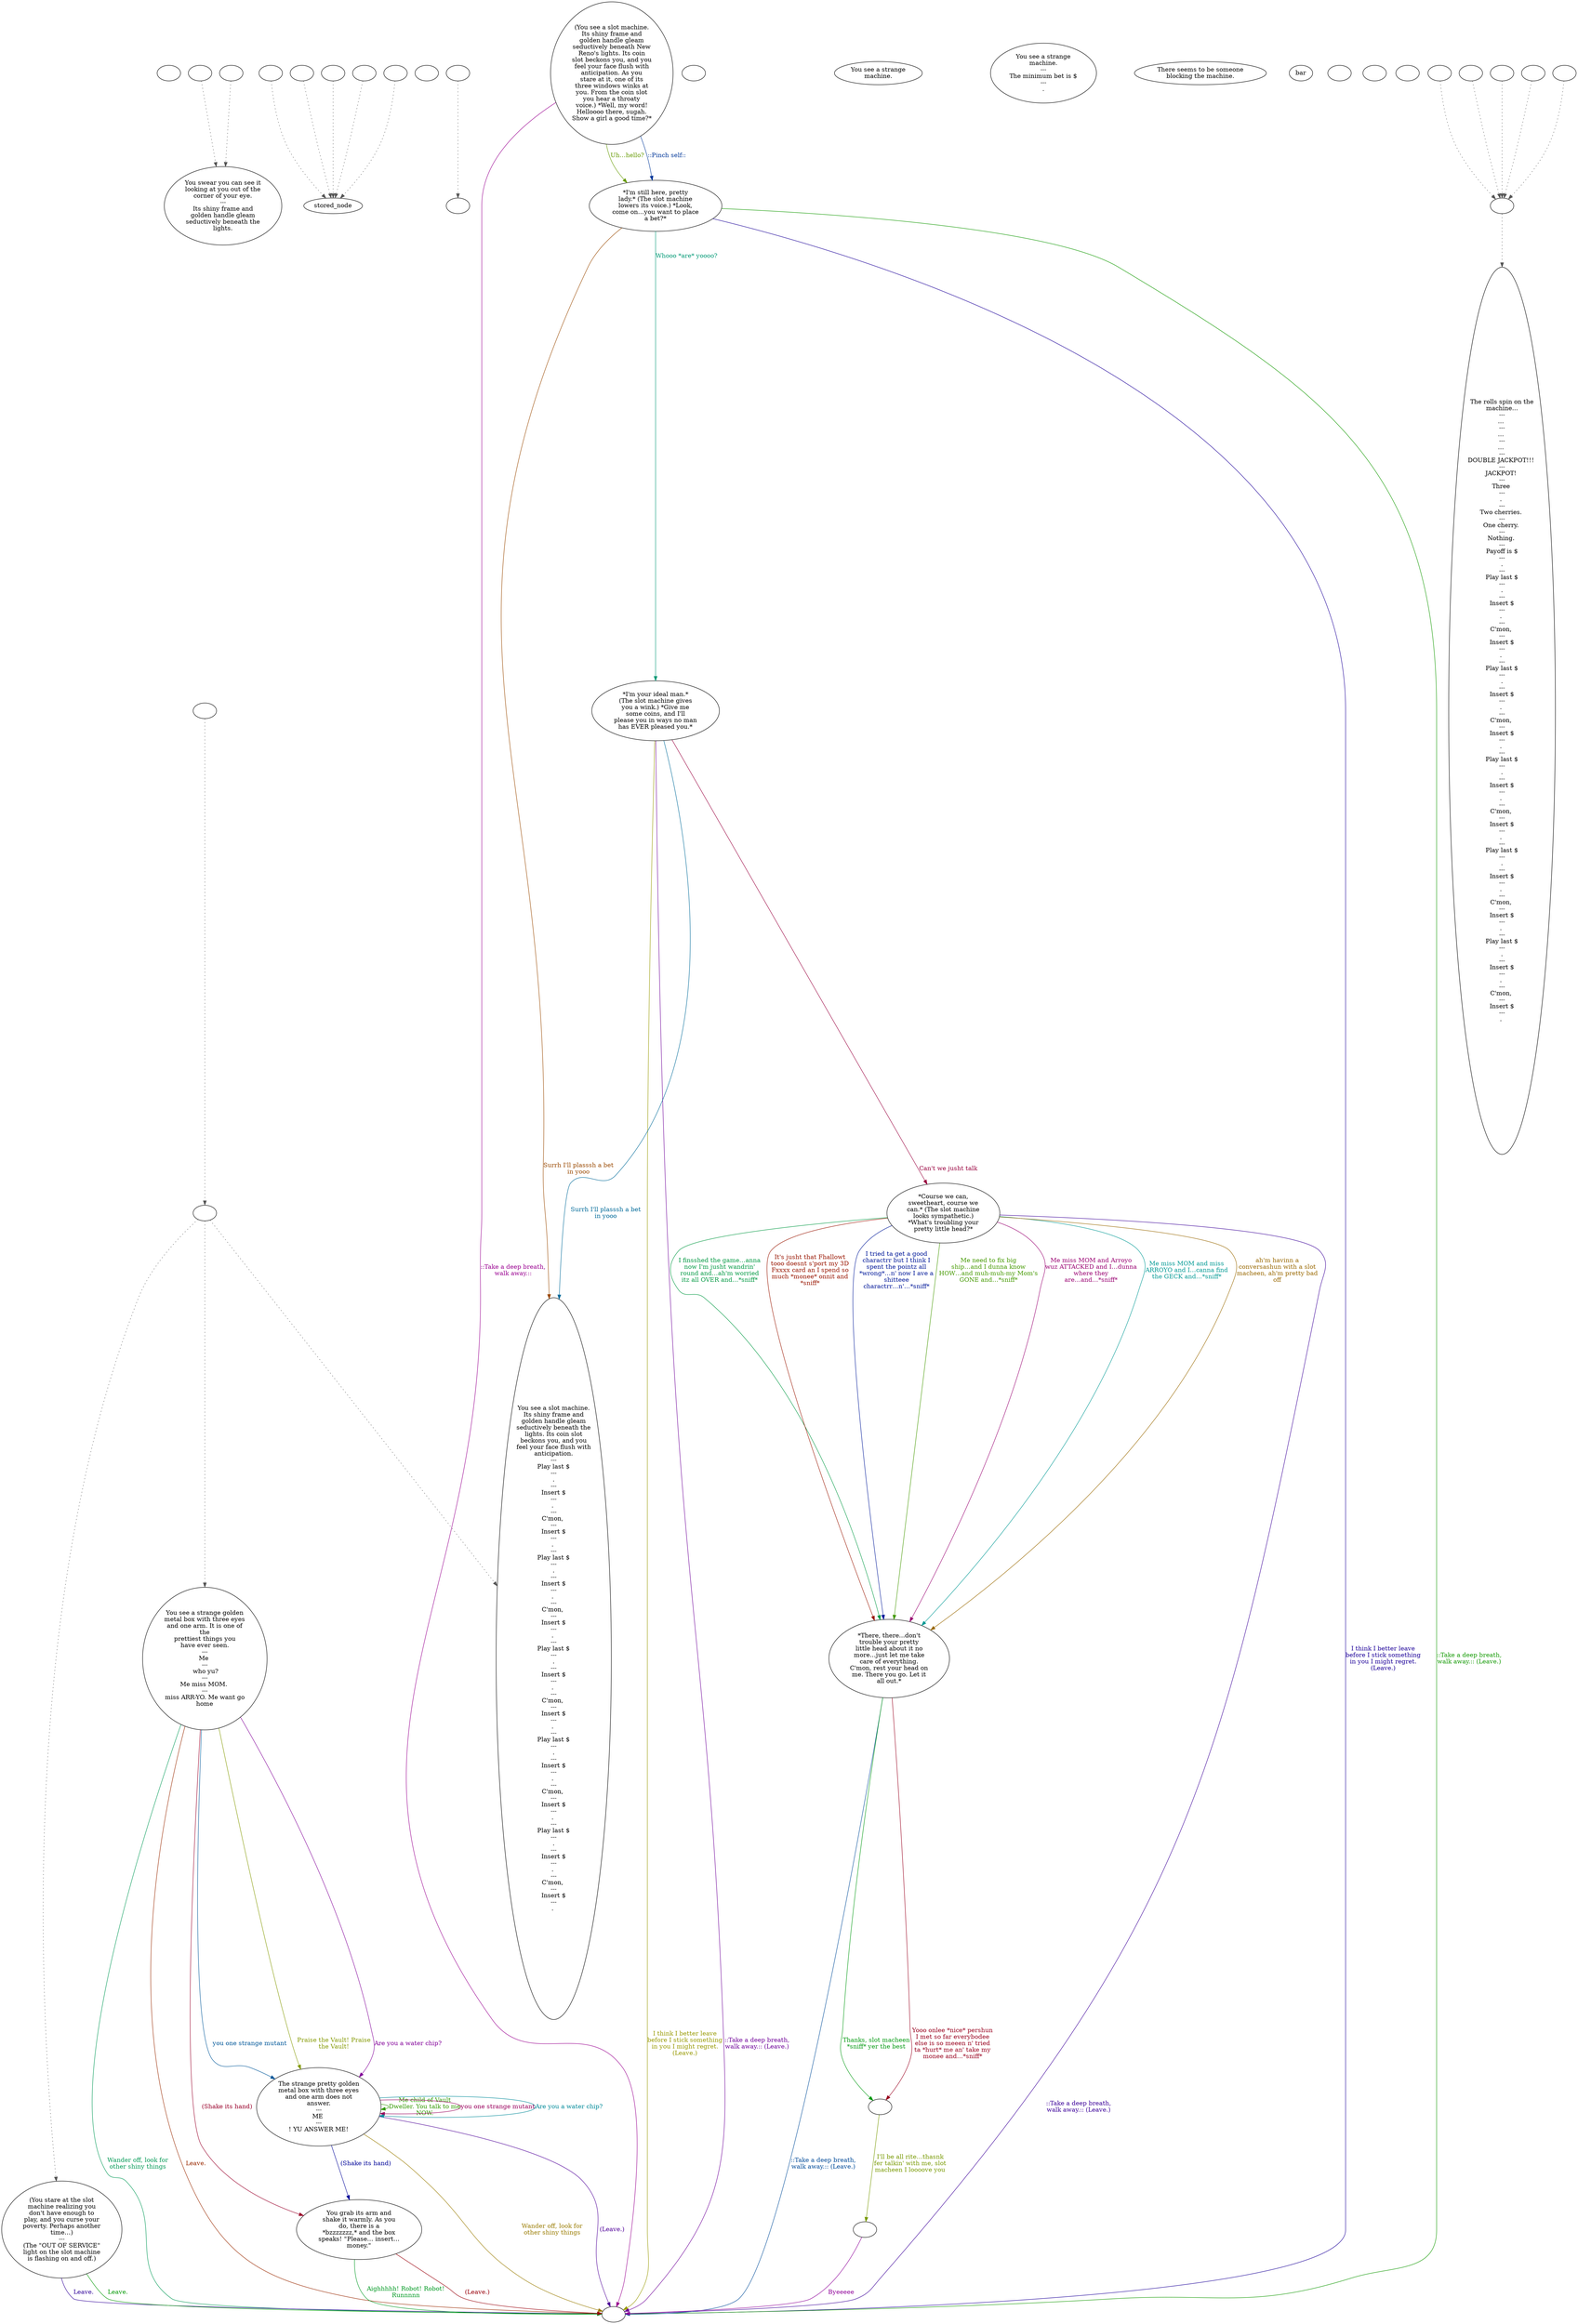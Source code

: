 digraph ziSlots {
  "checkPartyMembersNearDoor" [style=filled       fillcolor="#FFFFFF"       color="#000000"]
  "checkPartyMembersNearDoor" [label=""]
  "ChooseFromList" [style=filled       fillcolor="#FFFFFF"       color="#000000"]
  "ChooseFromList" [label="You swear you can see it\nlooking at you out of the\ncorner of your eye.\n---\nIts shiny frame and\ngolden handle gleam\nseductively beneath the\nlights."]
  "CLICK_PREV" [style=filled       fillcolor="#FFFFFF"       color="#000000"]
  "CLICK_PREV" -> "ChooseFromList" [style=dotted color="#555555"]
  "CLICK_PREV" [label=""]
  "CLICK_0" [style=filled       fillcolor="#FFFFFF"       color="#000000"]
  "CLICK_0" -> "stored_node" [style=dotted color="#555555"]
  "CLICK_0" [label=""]
  "CLICK_1" [style=filled       fillcolor="#FFFFFF"       color="#000000"]
  "CLICK_1" -> "stored_node" [style=dotted color="#555555"]
  "CLICK_1" [label=""]
  "CLICK_2" [style=filled       fillcolor="#FFFFFF"       color="#000000"]
  "CLICK_2" -> "stored_node" [style=dotted color="#555555"]
  "CLICK_2" [label=""]
  "CLICK_3" [style=filled       fillcolor="#FFFFFF"       color="#000000"]
  "CLICK_3" -> "stored_node" [style=dotted color="#555555"]
  "CLICK_3" [label=""]
  "CLICK_4" [style=filled       fillcolor="#FFFFFF"       color="#000000"]
  "CLICK_4" -> "stored_node" [style=dotted color="#555555"]
  "CLICK_4" [label=""]
  "CLICK_MORE" [style=filled       fillcolor="#FFFFFF"       color="#000000"]
  "CLICK_MORE" -> "ChooseFromList" [style=dotted color="#555555"]
  "CLICK_MORE" [label=""]
  "start" [style=filled       fillcolor="#FFFFFF"       color="#000000"]
  "start" [label=""]
  "pickup_p_proc" [style=filled       fillcolor="#FFFFFF"       color="#000000"]
  "pickup_p_proc" -> "Node998" [style=dotted color="#555555"]
  "pickup_p_proc" [label=""]
  "talk_p_proc" [style=filled       fillcolor="#FFFFFF"       color="#000000"]
  "talk_p_proc" -> "Node000" [style=dotted color="#555555"]
  "talk_p_proc" [label=""]
  "destroy_p_proc" [style=filled       fillcolor="#FFFFFF"       color="#000000"]
  "destroy_p_proc" [label=""]
  "look_at_p_proc" [style=filled       fillcolor="#FFFFFF"       color="#000000"]
  "look_at_p_proc" [label="You see a strange\nmachine."]
  "description_p_proc" [style=filled       fillcolor="#FFFFFF"       color="#000000"]
  "description_p_proc" [label="You see a strange\nmachine.\n---\nThe minimum bet is $\n---\n."]
  "use_p_proc" [style=filled       fillcolor="#FFFFFF"       color="#000000"]
  "use_p_proc" [label="There seems to be someone\nblocking the machine."]
  "use_skill_on_p_proc" [style=filled       fillcolor="#FFFFFF"       color="#000000"]
  "use_skill_on_p_proc" [label="bar"]
  "damage_p_proc" [style=filled       fillcolor="#FFFFFF"       color="#000000"]
  "damage_p_proc" [label=""]
  "map_enter_p_proc" [style=filled       fillcolor="#FFFFFF"       color="#000000"]
  "map_enter_p_proc" [label=""]
  "timed_event_p_proc" [style=filled       fillcolor="#FFFFFF"       color="#000000"]
  "timed_event_p_proc" [label=""]
  "Node998" [style=filled       fillcolor="#FFFFFF"       color="#000000"]
  "Node998" [label=""]
  "Node999" [style=filled       fillcolor="#FFFFFF"       color="#000000"]
  "Node999" [label=""]
  "Node000" [style=filled       fillcolor="#FFFFFF"       color="#000000"]
  "Node000" -> "Node004" [style=dotted color="#555555"]
  "Node000" -> "Node003" [style=dotted color="#555555"]
  "Node000" -> "Node001" [style=dotted color="#555555"]
  "Node000" [label=""]
  "Node001" [style=filled       fillcolor="#FFFFFF"       color="#000000"]
  "Node001" [label="You see a slot machine.\nIts shiny frame and\ngolden handle gleam\nseductively beneath the\nlights. Its coin slot\nbeckons you, and you\nfeel your face flush with\nanticipation.\n---\nPlay last $\n---\n.\n---\nInsert $\n---\n. \n---\nC'mon, \n---\nInsert $\n---\n. \n---\nPlay last $\n---\n.\n---\nInsert $\n---\n. \n---\nC'mon, \n---\nInsert $\n---\n. \n---\nPlay last $\n---\n.\n---\nInsert $\n---\n. \n---\nC'mon, \n---\nInsert $\n---\n. \n---\nPlay last $\n---\n.\n---\nInsert $\n---\n. \n---\nC'mon, \n---\nInsert $\n---\n. \n---\nPlay last $\n---\n.\n---\nInsert $\n---\n. \n---\nC'mon, \n---\nInsert $\n---\n. "]
  "Node002" [style=filled       fillcolor="#FFFFFF"       color="#000000"]
  "Node002" [label="The rolls spin on the\nmachine...\n---\n... \n---\n... \n---\n... \n---\nDOUBLE JACKPOT!!! \n---\nJACKPOT! \n---\nThree \n---\n. \n---\nTwo cherries. \n---\nOne cherry. \n---\nNothing. \n---\nPayoff is $\n---\n.\n---\nPlay last $\n---\n.\n---\nInsert $\n---\n. \n---\nC'mon, \n---\nInsert $\n---\n. \n---\nPlay last $\n---\n.\n---\nInsert $\n---\n. \n---\nC'mon, \n---\nInsert $\n---\n. \n---\nPlay last $\n---\n.\n---\nInsert $\n---\n. \n---\nC'mon, \n---\nInsert $\n---\n. \n---\nPlay last $\n---\n.\n---\nInsert $\n---\n. \n---\nC'mon, \n---\nInsert $\n---\n. \n---\nPlay last $\n---\n.\n---\nInsert $\n---\n. \n---\nC'mon, \n---\nInsert $\n---\n. "]
  "Node003" [style=filled       fillcolor="#FFFFFF"       color="#000000"]
  "Node003" [label="(You stare at the slot\nmachine realizing you\ndon't have enough to\nplay, and you curse your\npoverty. Perhaps another\ntime…)\n---\n(The \"OUT OF SERVICE\"\nlight on the slot machine\nis flashing on and off.)"]
  "Node003" -> "Node999" [label="Leave." color="#2F0099" fontcolor="#2F0099"]
  "Node003" -> "Node999" [label="Leave." color="#009902" fontcolor="#009902"]
  "Node004" [style=filled       fillcolor="#FFFFFF"       color="#000000"]
  "Node004" [label="You see a strange golden\nmetal box with three eyes\nand one arm. It is one of\nthe\nprettiest things you\nhave ever seen.\n---\nMe \n---\n who yu?\n---\nMe miss MOM. \n---\nmiss ARR-YO. Me want go\nhome"]
  "Node004" -> "Node006" [label="(Shake its hand)" color="#99002A" fontcolor="#99002A"]
  "Node004" -> "Node005" [label="you one strange mutant" color="#005799" fontcolor="#005799"]
  "Node004" -> "Node005" [label="Praise the Vault! Praise\nthe Vault!" color="#839900" fontcolor="#839900"]
  "Node004" -> "Node005" [label="Are you a water chip?" color="#820099" fontcolor="#820099"]
  "Node004" -> "Node999" [label="Wander off, look for\nother shiny things" color="#009955" fontcolor="#009955"]
  "Node004" -> "Node999" [label="Leave." color="#992900" fontcolor="#992900"]
  "Node005" [style=filled       fillcolor="#FFFFFF"       color="#000000"]
  "Node005" [label="The strange pretty golden\nmetal box with three eyes\nand one arm does not\nanswer.\n---\nME \n---\n! YU ANSWER ME!"]
  "Node005" -> "Node006" [label="(Shake its hand)" color="#000499" fontcolor="#000499"]
  "Node005" -> "Node005" [label="Me child of Vault\nDweller. You talk to me\nNOW." color="#319900" fontcolor="#319900"]
  "Node005" -> "Node005" [label="you one strange mutant" color="#99005D" fontcolor="#99005D"]
  "Node005" -> "Node005" [label="Are you a water chip?" color="#008A99" fontcolor="#008A99"]
  "Node005" -> "Node999" [label="Wander off, look for\nother shiny things" color="#997B00" fontcolor="#997B00"]
  "Node005" -> "Node999" [label="(Leave.)" color="#4F0099" fontcolor="#4F0099"]
  "Node006" [style=filled       fillcolor="#FFFFFF"       color="#000000"]
  "Node006" [label="You grab its arm and\nshake it warmly. As you\ndo, there is a\n*bzzzzzzz,* and the box\nspeaks! \"Please… insert…\nmoney.\""]
  "Node006" -> "Node999" [label="Aighhhhh! Robot! Robot!\nRunnnnn" color="#009922" fontcolor="#009922"]
  "Node006" -> "Node999" [label="(Leave.)" color="#99000B" fontcolor="#99000B"]
  "Node013" [style=filled       fillcolor="#FFFFFF"       color="#000000"]
  "Node013" [label="(You see a slot machine.\nIts shiny frame and\ngolden handle gleam\nseductively beneath New\nReno's lights. Its coin\nslot beckons you, and you\nfeel your face flush with\nanticipation. As you\nstare at it, one of its\nthree windows winks at\nyou. From the coin slot\nyou hear a throaty\nvoice.) *Well, my word!\nHelloooo there, sugah.\nShow a girl a good time?*"]
  "Node013" -> "Node014" [label="::Pinch self::" color="#003799" fontcolor="#003799"]
  "Node013" -> "Node014" [label="Uh…hello?" color="#649900" fontcolor="#649900"]
  "Node013" -> "Node999" [label="::Take a deep breath,\nwalk away.::" color="#990090" fontcolor="#990090"]
  "Node014" [style=filled       fillcolor="#FFFFFF"       color="#000000"]
  "Node014" [label="*I'm still here, pretty\nlady.* (The slot machine\nlowers its voice.) *Look,\ncome on…you want to place\na bet?*"]
  "Node014" -> "Node015" [label="Whooo *are* yoooo?" color="#009975" fontcolor="#009975"]
  "Node014" -> "Node001" [label="Surrh I'll plasssh a bet\nin yooo" color="#994800" fontcolor="#994800"]
  "Node014" -> "Node999" [label="I think I better leave\nbefore I stick something\nin you I might regret.\n(Leave.)" color="#1C0099" fontcolor="#1C0099"]
  "Node014" -> "Node999" [label="::Take a deep breath,\nwalk away.:: (Leave.)" color="#119900" fontcolor="#119900"]
  "Node015" [style=filled       fillcolor="#FFFFFF"       color="#000000"]
  "Node015" [label="*I'm your ideal man.*\n(The slot machine gives\nyou a wink.) *Give me\nsome coins, and I'll\nplease you in ways no man\nhas EVER pleased you.*"]
  "Node015" -> "Node016" [label="Can't we jusht talk" color="#99003E" fontcolor="#99003E"]
  "Node015" -> "Node001" [label="Surrh I'll plasssh a bet\nin yooo" color="#006A99" fontcolor="#006A99"]
  "Node015" -> "Node999" [label="I think I better leave\nbefore I stick something\nin you I might regret.\n(Leave.)" color="#979900" fontcolor="#979900"]
  "Node015" -> "Node999" [label="::Take a deep breath,\nwalk away.:: (Leave.)" color="#6E0099" fontcolor="#6E0099"]
  "Node016" [style=filled       fillcolor="#FFFFFF"       color="#000000"]
  "Node016" [label="*Course we can,\nsweetheart, course we\ncan.* (The slot machine\nlooks sympathetic.)\n*What's troubling your\npretty little head?*"]
  "Node016" -> "Node017" [label="I finsshed the game…anna\nnow I'm jusht wandrin'\nround and…ah'm worried\nitz all OVER and…*sniff*" color="#009942" fontcolor="#009942"]
  "Node016" -> "Node017" [label="It's jusht that Fhallowt\ntooo doesnt s'port my 3D\nFxxxx card an I spend so\nmuch *monee* onnit and\n*sniff*" color="#991500" fontcolor="#991500"]
  "Node016" -> "Node017" [label="I tried ta get a good\ncharactrr but I think I\nspent the pointz all\n*wrong*…n' now I ave a\nshitteee\ncharactrr…n'…*sniff*" color="#001899" fontcolor="#001899"]
  "Node016" -> "Node017" [label="Me need to fix big\nship…and I dunna know\nHOW…and muh-muh-my Mom's\nGONE and…*sniff*" color="#449900" fontcolor="#449900"]
  "Node016" -> "Node017" [label="Me miss MOM and Arroyo\nwuz ATTACKED and I…dunna\nwhere they\nare…and…*sniff*" color="#990071" fontcolor="#990071"]
  "Node016" -> "Node017" [label="Me miss MOM and miss\nARROYO and I…canna find\nthe GECK and…*sniff*" color="#009994" fontcolor="#009994"]
  "Node016" -> "Node017" [label="ah'm havinn a\nconversashun with a slot\nmacheen, ah'm pretty bad\noff" color="#996800" fontcolor="#996800"]
  "Node016" -> "Node999" [label="::Take a deep breath,\nwalk away.:: (Leave.)" color="#3B0099" fontcolor="#3B0099"]
  "Node017" [style=filled       fillcolor="#FFFFFF"       color="#000000"]
  "Node017" [label="*There, there...don't\ntrouble your pretty\nlittle head about it no\nmore…just let me take\ncare of everything.\nC'mon, rest your head on\nme. There you go. Let it\nall out.*"]
  "Node017" -> "Node018" [label="Thanks, slot macheen\n*sniff* yer the best" color="#00990F" fontcolor="#00990F"]
  "Node017" -> "Node018" [label="Yooo onlee *nice* pershun\nI met so far everybodee\nelse is so meeen n' tried\nta *hurt* me an' take my\nmonee and…*sniff*" color="#99001E" fontcolor="#99001E"]
  "Node017" -> "Node999" [label="::Take a deep breath,\nwalk away.:: (Leave.)" color="#004B99" fontcolor="#004B99"]
  "Node018" [style=filled       fillcolor="#FFFFFF"       color="#000000"]
  "Node018" [label=""]
  "Node018" -> "Node019" [label="I'll be all rite…thasnk\nfer talkin' with me, slot\nmacheen I loooove you" color="#779900" fontcolor="#779900"]
  "Node019" [style=filled       fillcolor="#FFFFFF"       color="#000000"]
  "Node019" [label=""]
  "Node019" -> "Node999" [label="Byeeeee" color="#8E0099" fontcolor="#8E0099"]
  "Node997" [style=filled       fillcolor="#FFFFFF"       color="#000000"]
  "Node997" -> "Node002" [style=dotted color="#555555"]
  "Node997" [label=""]
  "Node981" [style=filled       fillcolor="#FFFFFF"       color="#000000"]
  "Node981" -> "Node997" [style=dotted color="#555555"]
  "Node981" [label=""]
  "Node982" [style=filled       fillcolor="#FFFFFF"       color="#000000"]
  "Node982" -> "Node997" [style=dotted color="#555555"]
  "Node982" [label=""]
  "Node983" [style=filled       fillcolor="#FFFFFF"       color="#000000"]
  "Node983" -> "Node997" [style=dotted color="#555555"]
  "Node983" [label=""]
  "Node984" [style=filled       fillcolor="#FFFFFF"       color="#000000"]
  "Node984" -> "Node997" [style=dotted color="#555555"]
  "Node984" [label=""]
  "Node985" [style=filled       fillcolor="#FFFFFF"       color="#000000"]
  "Node985" -> "Node997" [style=dotted color="#555555"]
  "Node985" [label=""]
}